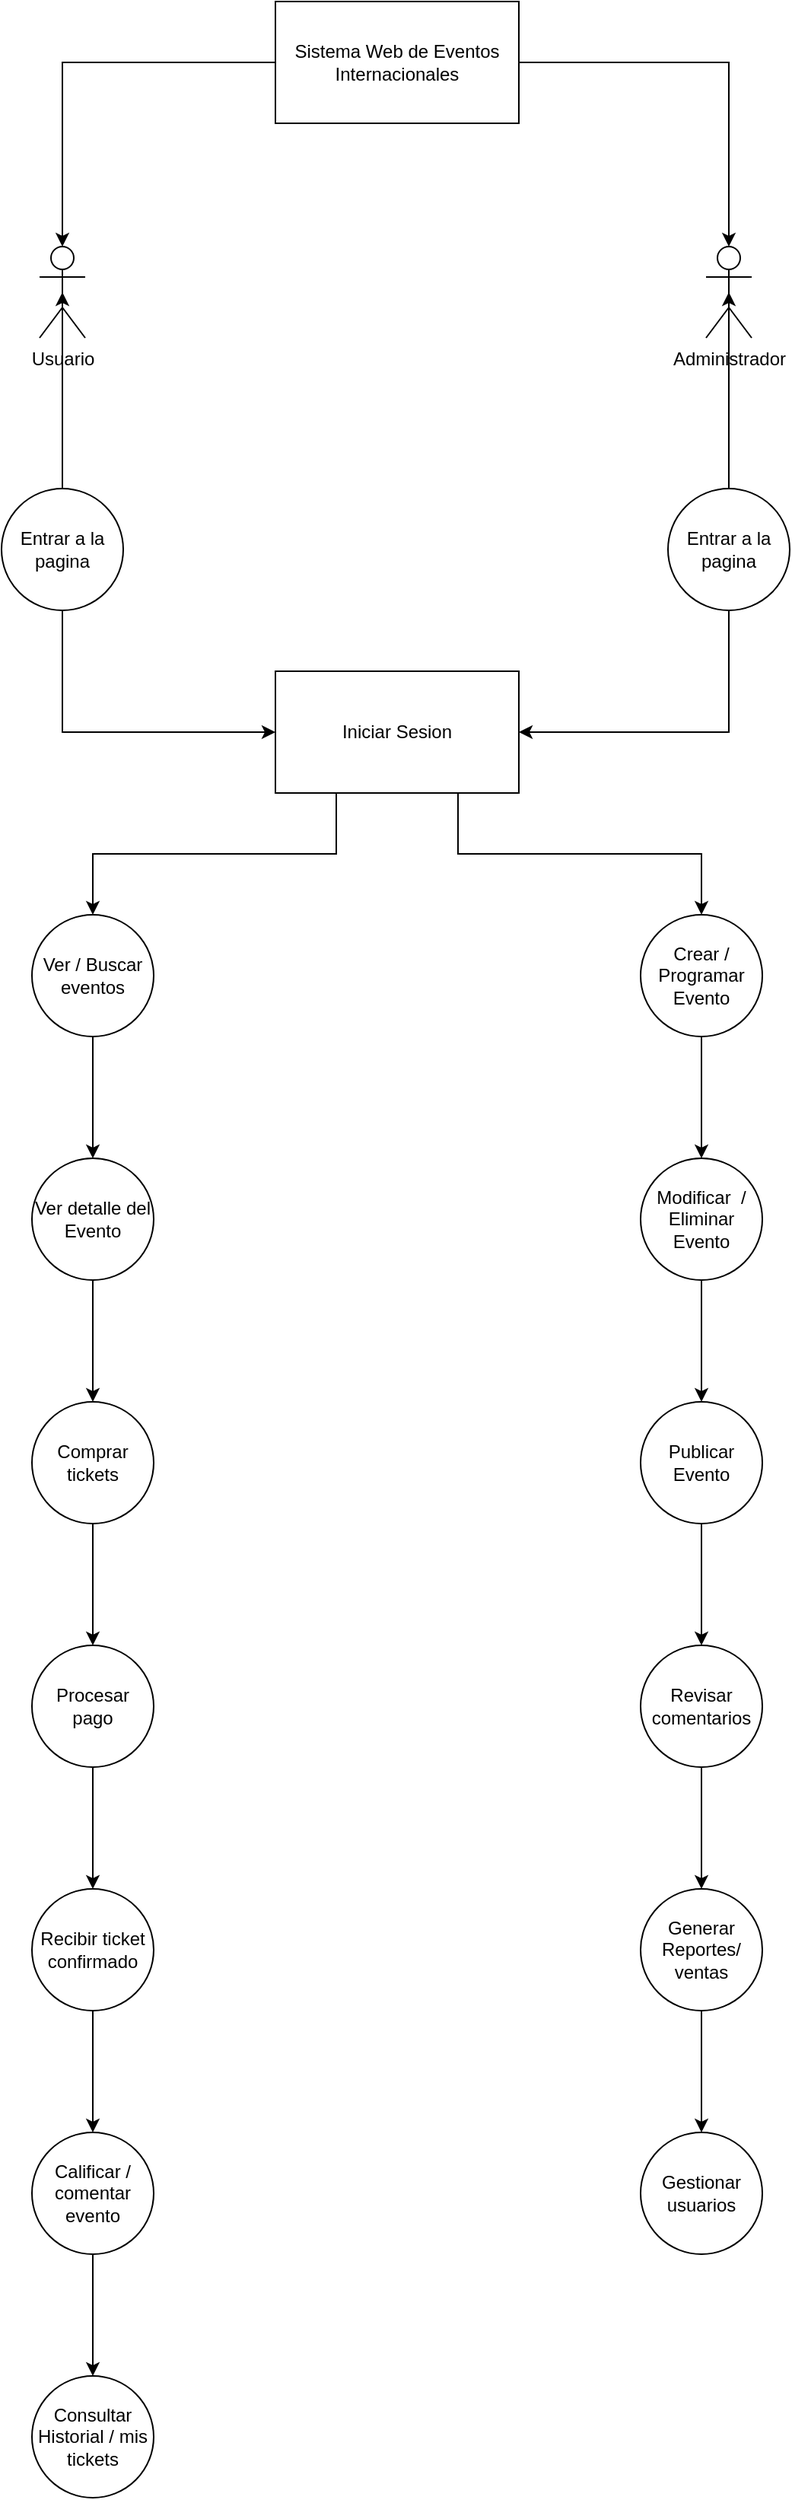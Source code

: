 <mxfile version="28.2.7">
  <diagram name="Página-1" id="gg8BNUDsXQIE0fiC943i">
    <mxGraphModel dx="1240" dy="683" grid="1" gridSize="10" guides="1" tooltips="1" connect="1" arrows="1" fold="1" page="1" pageScale="1" pageWidth="827" pageHeight="1169" math="0" shadow="0">
      <root>
        <mxCell id="0" />
        <mxCell id="1" parent="0" />
        <mxCell id="mTRvZhTJdfP5im5qgE3f-1" value="Sistema Web de Eventos Internacionales" style="rounded=0;whiteSpace=wrap;html=1;" vertex="1" parent="1">
          <mxGeometry x="280" y="120" width="160" height="80" as="geometry" />
        </mxCell>
        <mxCell id="mTRvZhTJdfP5im5qgE3f-2" value="Usuario" style="shape=umlActor;verticalLabelPosition=bottom;verticalAlign=top;html=1;outlineConnect=0;" vertex="1" parent="1">
          <mxGeometry x="125" y="281" width="30" height="60" as="geometry" />
        </mxCell>
        <mxCell id="mTRvZhTJdfP5im5qgE3f-3" value="Administrador" style="shape=umlActor;verticalLabelPosition=bottom;verticalAlign=top;html=1;outlineConnect=0;" vertex="1" parent="1">
          <mxGeometry x="563" y="281" width="30" height="60" as="geometry" />
        </mxCell>
        <mxCell id="mTRvZhTJdfP5im5qgE3f-4" style="edgeStyle=orthogonalEdgeStyle;rounded=0;orthogonalLoop=1;jettySize=auto;html=1;exitX=0;exitY=0.5;exitDx=0;exitDy=0;entryX=0.5;entryY=0;entryDx=0;entryDy=0;entryPerimeter=0;" edge="1" parent="1" source="mTRvZhTJdfP5im5qgE3f-1" target="mTRvZhTJdfP5im5qgE3f-2">
          <mxGeometry relative="1" as="geometry" />
        </mxCell>
        <mxCell id="mTRvZhTJdfP5im5qgE3f-5" style="edgeStyle=orthogonalEdgeStyle;rounded=0;orthogonalLoop=1;jettySize=auto;html=1;exitX=1;exitY=0.5;exitDx=0;exitDy=0;entryX=0.5;entryY=0;entryDx=0;entryDy=0;entryPerimeter=0;" edge="1" parent="1" source="mTRvZhTJdfP5im5qgE3f-1" target="mTRvZhTJdfP5im5qgE3f-3">
          <mxGeometry relative="1" as="geometry" />
        </mxCell>
        <mxCell id="mTRvZhTJdfP5im5qgE3f-11" style="edgeStyle=orthogonalEdgeStyle;rounded=0;orthogonalLoop=1;jettySize=auto;html=1;exitX=0.5;exitY=1;exitDx=0;exitDy=0;entryX=0;entryY=0.5;entryDx=0;entryDy=0;" edge="1" parent="1" source="mTRvZhTJdfP5im5qgE3f-6" target="mTRvZhTJdfP5im5qgE3f-8">
          <mxGeometry relative="1" as="geometry" />
        </mxCell>
        <mxCell id="mTRvZhTJdfP5im5qgE3f-6" value="Entrar a la pagina" style="ellipse;whiteSpace=wrap;html=1;aspect=fixed;" vertex="1" parent="1">
          <mxGeometry x="100" y="440" width="80" height="80" as="geometry" />
        </mxCell>
        <mxCell id="mTRvZhTJdfP5im5qgE3f-12" style="edgeStyle=orthogonalEdgeStyle;rounded=0;orthogonalLoop=1;jettySize=auto;html=1;exitX=0.5;exitY=1;exitDx=0;exitDy=0;entryX=1;entryY=0.5;entryDx=0;entryDy=0;" edge="1" parent="1" source="mTRvZhTJdfP5im5qgE3f-7" target="mTRvZhTJdfP5im5qgE3f-8">
          <mxGeometry relative="1" as="geometry" />
        </mxCell>
        <mxCell id="mTRvZhTJdfP5im5qgE3f-7" value="Entrar a la pagina" style="ellipse;whiteSpace=wrap;html=1;aspect=fixed;" vertex="1" parent="1">
          <mxGeometry x="538" y="440" width="80" height="80" as="geometry" />
        </mxCell>
        <mxCell id="mTRvZhTJdfP5im5qgE3f-23" style="edgeStyle=orthogonalEdgeStyle;rounded=0;orthogonalLoop=1;jettySize=auto;html=1;exitX=0.75;exitY=1;exitDx=0;exitDy=0;entryX=0.5;entryY=0;entryDx=0;entryDy=0;" edge="1" parent="1" source="mTRvZhTJdfP5im5qgE3f-8" target="mTRvZhTJdfP5im5qgE3f-13">
          <mxGeometry relative="1" as="geometry" />
        </mxCell>
        <mxCell id="mTRvZhTJdfP5im5qgE3f-24" style="edgeStyle=orthogonalEdgeStyle;rounded=0;orthogonalLoop=1;jettySize=auto;html=1;exitX=0.25;exitY=1;exitDx=0;exitDy=0;entryX=0.5;entryY=0;entryDx=0;entryDy=0;" edge="1" parent="1" source="mTRvZhTJdfP5im5qgE3f-8" target="mTRvZhTJdfP5im5qgE3f-14">
          <mxGeometry relative="1" as="geometry" />
        </mxCell>
        <mxCell id="mTRvZhTJdfP5im5qgE3f-8" value="Iniciar Sesion" style="rounded=0;whiteSpace=wrap;html=1;" vertex="1" parent="1">
          <mxGeometry x="280" y="560" width="160" height="80" as="geometry" />
        </mxCell>
        <mxCell id="mTRvZhTJdfP5im5qgE3f-9" style="edgeStyle=orthogonalEdgeStyle;rounded=0;orthogonalLoop=1;jettySize=auto;html=1;exitX=0.5;exitY=0;exitDx=0;exitDy=0;entryX=0.5;entryY=0.5;entryDx=0;entryDy=0;entryPerimeter=0;" edge="1" parent="1" source="mTRvZhTJdfP5im5qgE3f-6" target="mTRvZhTJdfP5im5qgE3f-2">
          <mxGeometry relative="1" as="geometry" />
        </mxCell>
        <mxCell id="mTRvZhTJdfP5im5qgE3f-10" style="edgeStyle=orthogonalEdgeStyle;rounded=0;orthogonalLoop=1;jettySize=auto;html=1;exitX=0.5;exitY=0;exitDx=0;exitDy=0;entryX=0.5;entryY=0.5;entryDx=0;entryDy=0;entryPerimeter=0;" edge="1" parent="1" source="mTRvZhTJdfP5im5qgE3f-7" target="mTRvZhTJdfP5im5qgE3f-3">
          <mxGeometry relative="1" as="geometry" />
        </mxCell>
        <mxCell id="mTRvZhTJdfP5im5qgE3f-30" style="edgeStyle=orthogonalEdgeStyle;rounded=0;orthogonalLoop=1;jettySize=auto;html=1;exitX=0.5;exitY=1;exitDx=0;exitDy=0;entryX=0.5;entryY=0;entryDx=0;entryDy=0;" edge="1" parent="1" source="mTRvZhTJdfP5im5qgE3f-13" target="mTRvZhTJdfP5im5qgE3f-15">
          <mxGeometry relative="1" as="geometry" />
        </mxCell>
        <mxCell id="mTRvZhTJdfP5im5qgE3f-13" value="Crear / Programar Evento" style="ellipse;whiteSpace=wrap;html=1;aspect=fixed;" vertex="1" parent="1">
          <mxGeometry x="520" y="720" width="80" height="80" as="geometry" />
        </mxCell>
        <mxCell id="mTRvZhTJdfP5im5qgE3f-28" style="edgeStyle=orthogonalEdgeStyle;rounded=0;orthogonalLoop=1;jettySize=auto;html=1;exitX=0.5;exitY=1;exitDx=0;exitDy=0;" edge="1" parent="1" source="mTRvZhTJdfP5im5qgE3f-14" target="mTRvZhTJdfP5im5qgE3f-16">
          <mxGeometry relative="1" as="geometry" />
        </mxCell>
        <mxCell id="mTRvZhTJdfP5im5qgE3f-14" value="Ver / Buscar eventos" style="ellipse;whiteSpace=wrap;html=1;aspect=fixed;" vertex="1" parent="1">
          <mxGeometry x="120" y="720" width="80" height="80" as="geometry" />
        </mxCell>
        <mxCell id="mTRvZhTJdfP5im5qgE3f-35" style="edgeStyle=orthogonalEdgeStyle;rounded=0;orthogonalLoop=1;jettySize=auto;html=1;exitX=0.5;exitY=1;exitDx=0;exitDy=0;" edge="1" parent="1" source="mTRvZhTJdfP5im5qgE3f-15" target="mTRvZhTJdfP5im5qgE3f-18">
          <mxGeometry relative="1" as="geometry" />
        </mxCell>
        <mxCell id="mTRvZhTJdfP5im5qgE3f-15" value="Modificar&amp;nbsp; / Eliminar Evento" style="ellipse;whiteSpace=wrap;html=1;aspect=fixed;" vertex="1" parent="1">
          <mxGeometry x="520" y="880" width="80" height="80" as="geometry" />
        </mxCell>
        <mxCell id="mTRvZhTJdfP5im5qgE3f-29" style="edgeStyle=orthogonalEdgeStyle;rounded=0;orthogonalLoop=1;jettySize=auto;html=1;exitX=0.5;exitY=1;exitDx=0;exitDy=0;entryX=0.5;entryY=0;entryDx=0;entryDy=0;" edge="1" parent="1" source="mTRvZhTJdfP5im5qgE3f-16" target="mTRvZhTJdfP5im5qgE3f-17">
          <mxGeometry relative="1" as="geometry" />
        </mxCell>
        <mxCell id="mTRvZhTJdfP5im5qgE3f-16" value="Ver detalle del Evento" style="ellipse;whiteSpace=wrap;html=1;aspect=fixed;" vertex="1" parent="1">
          <mxGeometry x="120" y="880" width="80" height="80" as="geometry" />
        </mxCell>
        <mxCell id="mTRvZhTJdfP5im5qgE3f-31" style="edgeStyle=orthogonalEdgeStyle;rounded=0;orthogonalLoop=1;jettySize=auto;html=1;exitX=0.5;exitY=1;exitDx=0;exitDy=0;entryX=0.5;entryY=0;entryDx=0;entryDy=0;" edge="1" parent="1" source="mTRvZhTJdfP5im5qgE3f-17" target="mTRvZhTJdfP5im5qgE3f-20">
          <mxGeometry relative="1" as="geometry" />
        </mxCell>
        <mxCell id="mTRvZhTJdfP5im5qgE3f-17" value="Comprar tickets" style="ellipse;whiteSpace=wrap;html=1;aspect=fixed;" vertex="1" parent="1">
          <mxGeometry x="120" y="1040" width="80" height="80" as="geometry" />
        </mxCell>
        <mxCell id="mTRvZhTJdfP5im5qgE3f-36" style="edgeStyle=orthogonalEdgeStyle;rounded=0;orthogonalLoop=1;jettySize=auto;html=1;exitX=0.5;exitY=1;exitDx=0;exitDy=0;entryX=0.5;entryY=0;entryDx=0;entryDy=0;" edge="1" parent="1" source="mTRvZhTJdfP5im5qgE3f-18" target="mTRvZhTJdfP5im5qgE3f-19">
          <mxGeometry relative="1" as="geometry" />
        </mxCell>
        <mxCell id="mTRvZhTJdfP5im5qgE3f-18" value="Publicar Evento" style="ellipse;whiteSpace=wrap;html=1;aspect=fixed;" vertex="1" parent="1">
          <mxGeometry x="520" y="1040" width="80" height="80" as="geometry" />
        </mxCell>
        <mxCell id="mTRvZhTJdfP5im5qgE3f-37" style="edgeStyle=orthogonalEdgeStyle;rounded=0;orthogonalLoop=1;jettySize=auto;html=1;exitX=0.5;exitY=1;exitDx=0;exitDy=0;" edge="1" parent="1" source="mTRvZhTJdfP5im5qgE3f-19" target="mTRvZhTJdfP5im5qgE3f-22">
          <mxGeometry relative="1" as="geometry" />
        </mxCell>
        <mxCell id="mTRvZhTJdfP5im5qgE3f-19" value="Revisar comentarios" style="ellipse;whiteSpace=wrap;html=1;aspect=fixed;" vertex="1" parent="1">
          <mxGeometry x="520" y="1200" width="80" height="80" as="geometry" />
        </mxCell>
        <mxCell id="mTRvZhTJdfP5im5qgE3f-32" style="edgeStyle=orthogonalEdgeStyle;rounded=0;orthogonalLoop=1;jettySize=auto;html=1;exitX=0.5;exitY=1;exitDx=0;exitDy=0;entryX=0.5;entryY=0;entryDx=0;entryDy=0;" edge="1" parent="1" source="mTRvZhTJdfP5im5qgE3f-20" target="mTRvZhTJdfP5im5qgE3f-21">
          <mxGeometry relative="1" as="geometry" />
        </mxCell>
        <mxCell id="mTRvZhTJdfP5im5qgE3f-20" value="Procesar pago" style="ellipse;whiteSpace=wrap;html=1;aspect=fixed;" vertex="1" parent="1">
          <mxGeometry x="120" y="1200" width="80" height="80" as="geometry" />
        </mxCell>
        <mxCell id="mTRvZhTJdfP5im5qgE3f-33" style="edgeStyle=orthogonalEdgeStyle;rounded=0;orthogonalLoop=1;jettySize=auto;html=1;exitX=0.5;exitY=1;exitDx=0;exitDy=0;entryX=0.5;entryY=0;entryDx=0;entryDy=0;" edge="1" parent="1" source="mTRvZhTJdfP5im5qgE3f-21" target="mTRvZhTJdfP5im5qgE3f-26">
          <mxGeometry relative="1" as="geometry" />
        </mxCell>
        <mxCell id="mTRvZhTJdfP5im5qgE3f-21" value="Recibir ticket&lt;div&gt;confirmado&lt;/div&gt;" style="ellipse;whiteSpace=wrap;html=1;aspect=fixed;" vertex="1" parent="1">
          <mxGeometry x="120" y="1360" width="80" height="80" as="geometry" />
        </mxCell>
        <mxCell id="mTRvZhTJdfP5im5qgE3f-38" style="edgeStyle=orthogonalEdgeStyle;rounded=0;orthogonalLoop=1;jettySize=auto;html=1;exitX=0.5;exitY=1;exitDx=0;exitDy=0;entryX=0.5;entryY=0;entryDx=0;entryDy=0;" edge="1" parent="1" source="mTRvZhTJdfP5im5qgE3f-22" target="mTRvZhTJdfP5im5qgE3f-25">
          <mxGeometry relative="1" as="geometry" />
        </mxCell>
        <mxCell id="mTRvZhTJdfP5im5qgE3f-22" value="Generar Reportes/ ventas" style="ellipse;whiteSpace=wrap;html=1;aspect=fixed;" vertex="1" parent="1">
          <mxGeometry x="520" y="1360" width="80" height="80" as="geometry" />
        </mxCell>
        <mxCell id="mTRvZhTJdfP5im5qgE3f-25" value="Gestionar usuarios" style="ellipse;whiteSpace=wrap;html=1;aspect=fixed;" vertex="1" parent="1">
          <mxGeometry x="520" y="1520" width="80" height="80" as="geometry" />
        </mxCell>
        <mxCell id="mTRvZhTJdfP5im5qgE3f-34" style="edgeStyle=orthogonalEdgeStyle;rounded=0;orthogonalLoop=1;jettySize=auto;html=1;exitX=0.5;exitY=1;exitDx=0;exitDy=0;" edge="1" parent="1" source="mTRvZhTJdfP5im5qgE3f-26" target="mTRvZhTJdfP5im5qgE3f-27">
          <mxGeometry relative="1" as="geometry" />
        </mxCell>
        <mxCell id="mTRvZhTJdfP5im5qgE3f-26" value="Calificar / comentar evento" style="ellipse;whiteSpace=wrap;html=1;aspect=fixed;" vertex="1" parent="1">
          <mxGeometry x="120" y="1520" width="80" height="80" as="geometry" />
        </mxCell>
        <mxCell id="mTRvZhTJdfP5im5qgE3f-27" value="Consultar Historial / mis tickets" style="ellipse;whiteSpace=wrap;html=1;aspect=fixed;" vertex="1" parent="1">
          <mxGeometry x="120" y="1680" width="80" height="80" as="geometry" />
        </mxCell>
      </root>
    </mxGraphModel>
  </diagram>
</mxfile>
